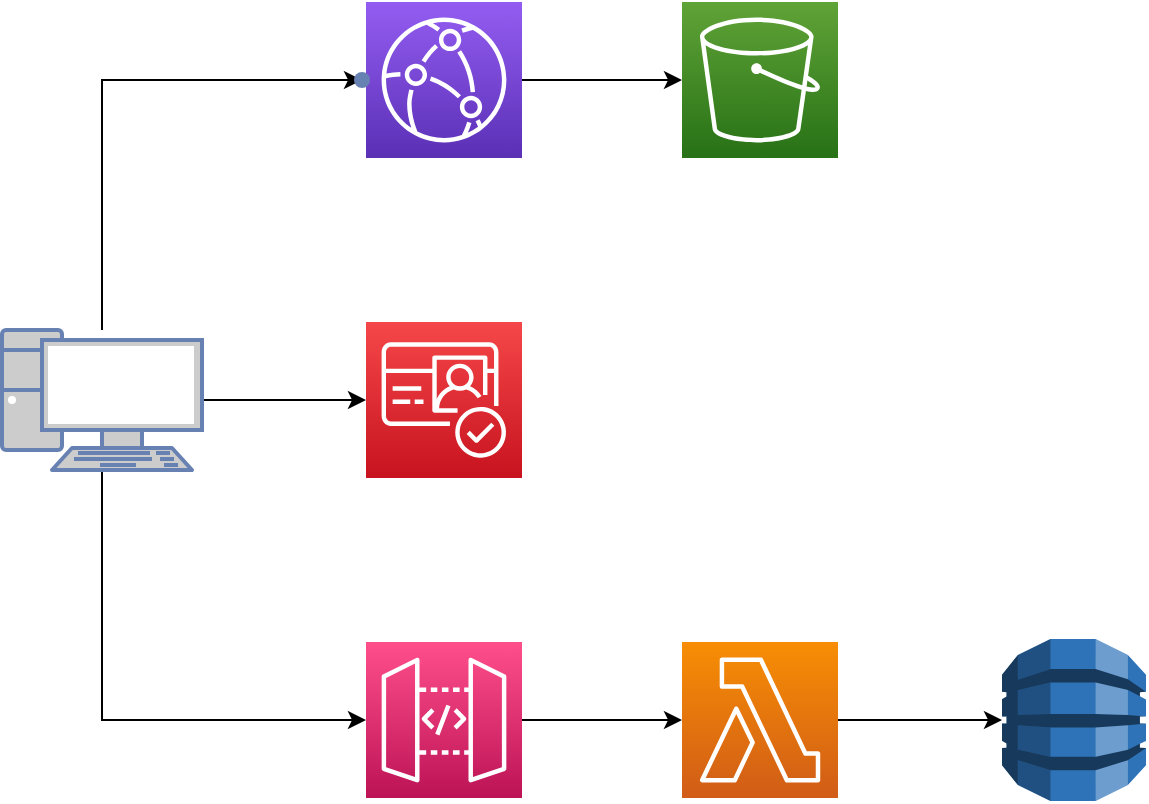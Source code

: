 <mxfile version="19.0.3" type="device"><diagram id="WI9T0HZ2pTsCkuznbFz-" name="Page-1"><mxGraphModel dx="1422" dy="857" grid="1" gridSize="10" guides="1" tooltips="1" connect="1" arrows="1" fold="1" page="1" pageScale="1" pageWidth="1169" pageHeight="827" math="0" shadow="0"><root><mxCell id="0"/><mxCell id="1" parent="0"/><mxCell id="grx4JVI-t5IVkdn1OLPy-4" value="" style="sketch=0;points=[[0,0,0],[0.25,0,0],[0.5,0,0],[0.75,0,0],[1,0,0],[0,1,0],[0.25,1,0],[0.5,1,0],[0.75,1,0],[1,1,0],[0,0.25,0],[0,0.5,0],[0,0.75,0],[1,0.25,0],[1,0.5,0],[1,0.75,0]];outlineConnect=0;fontColor=#232F3E;gradientColor=#60A337;gradientDirection=north;fillColor=#277116;strokeColor=#ffffff;dashed=0;verticalLabelPosition=bottom;verticalAlign=top;align=center;html=1;fontSize=12;fontStyle=0;aspect=fixed;shape=mxgraph.aws4.resourceIcon;resIcon=mxgraph.aws4.s3;" vertex="1" parent="1"><mxGeometry x="440" y="240" width="78" height="78" as="geometry"/></mxCell><mxCell id="grx4JVI-t5IVkdn1OLPy-19" value="" style="edgeStyle=orthogonalEdgeStyle;rounded=0;orthogonalLoop=1;jettySize=auto;html=1;" edge="1" parent="1" source="grx4JVI-t5IVkdn1OLPy-5" target="grx4JVI-t5IVkdn1OLPy-4"><mxGeometry relative="1" as="geometry"/></mxCell><mxCell id="grx4JVI-t5IVkdn1OLPy-5" value="" style="sketch=0;points=[[0,0,0],[0.25,0,0],[0.5,0,0],[0.75,0,0],[1,0,0],[0,1,0],[0.25,1,0],[0.5,1,0],[0.75,1,0],[1,1,0],[0,0.25,0],[0,0.5,0],[0,0.75,0],[1,0.25,0],[1,0.5,0],[1,0.75,0]];outlineConnect=0;fontColor=#232F3E;gradientColor=#945DF2;gradientDirection=north;fillColor=#5A30B5;strokeColor=#ffffff;dashed=0;verticalLabelPosition=bottom;verticalAlign=top;align=center;html=1;fontSize=12;fontStyle=0;aspect=fixed;shape=mxgraph.aws4.resourceIcon;resIcon=mxgraph.aws4.cloudfront;" vertex="1" parent="1"><mxGeometry x="282" y="240" width="78" height="78" as="geometry"/></mxCell><mxCell id="grx4JVI-t5IVkdn1OLPy-6" value="" style="sketch=0;points=[[0,0,0],[0.25,0,0],[0.5,0,0],[0.75,0,0],[1,0,0],[0,1,0],[0.25,1,0],[0.5,1,0],[0.75,1,0],[1,1,0],[0,0.25,0],[0,0.5,0],[0,0.75,0],[1,0.25,0],[1,0.5,0],[1,0.75,0]];outlineConnect=0;fontColor=#232F3E;gradientColor=#F54749;gradientDirection=north;fillColor=#C7131F;strokeColor=#ffffff;dashed=0;verticalLabelPosition=bottom;verticalAlign=top;align=center;html=1;fontSize=12;fontStyle=0;aspect=fixed;shape=mxgraph.aws4.resourceIcon;resIcon=mxgraph.aws4.cognito;" vertex="1" parent="1"><mxGeometry x="282" y="400" width="78" height="78" as="geometry"/></mxCell><mxCell id="grx4JVI-t5IVkdn1OLPy-18" value="" style="edgeStyle=orthogonalEdgeStyle;rounded=0;orthogonalLoop=1;jettySize=auto;html=1;" edge="1" parent="1" source="grx4JVI-t5IVkdn1OLPy-7" target="grx4JVI-t5IVkdn1OLPy-8"><mxGeometry relative="1" as="geometry"/></mxCell><mxCell id="grx4JVI-t5IVkdn1OLPy-7" value="" style="sketch=0;points=[[0,0,0],[0.25,0,0],[0.5,0,0],[0.75,0,0],[1,0,0],[0,1,0],[0.25,1,0],[0.5,1,0],[0.75,1,0],[1,1,0],[0,0.25,0],[0,0.5,0],[0,0.75,0],[1,0.25,0],[1,0.5,0],[1,0.75,0]];outlineConnect=0;fontColor=#232F3E;gradientColor=#FF4F8B;gradientDirection=north;fillColor=#BC1356;strokeColor=#ffffff;dashed=0;verticalLabelPosition=bottom;verticalAlign=top;align=center;html=1;fontSize=12;fontStyle=0;aspect=fixed;shape=mxgraph.aws4.resourceIcon;resIcon=mxgraph.aws4.api_gateway;" vertex="1" parent="1"><mxGeometry x="282" y="560" width="78" height="78" as="geometry"/></mxCell><mxCell id="grx4JVI-t5IVkdn1OLPy-20" value="" style="edgeStyle=orthogonalEdgeStyle;rounded=0;orthogonalLoop=1;jettySize=auto;html=1;" edge="1" parent="1" source="grx4JVI-t5IVkdn1OLPy-8" target="grx4JVI-t5IVkdn1OLPy-9"><mxGeometry relative="1" as="geometry"/></mxCell><mxCell id="grx4JVI-t5IVkdn1OLPy-8" value="" style="sketch=0;points=[[0,0,0],[0.25,0,0],[0.5,0,0],[0.75,0,0],[1,0,0],[0,1,0],[0.25,1,0],[0.5,1,0],[0.75,1,0],[1,1,0],[0,0.25,0],[0,0.5,0],[0,0.75,0],[1,0.25,0],[1,0.5,0],[1,0.75,0]];outlineConnect=0;fontColor=#232F3E;gradientColor=#F78E04;gradientDirection=north;fillColor=#D05C17;strokeColor=#ffffff;dashed=0;verticalLabelPosition=bottom;verticalAlign=top;align=center;html=1;fontSize=12;fontStyle=0;aspect=fixed;shape=mxgraph.aws4.resourceIcon;resIcon=mxgraph.aws4.lambda;" vertex="1" parent="1"><mxGeometry x="440" y="560" width="78" height="78" as="geometry"/></mxCell><mxCell id="grx4JVI-t5IVkdn1OLPy-9" value="" style="outlineConnect=0;dashed=0;verticalLabelPosition=bottom;verticalAlign=top;align=center;html=1;shape=mxgraph.aws3.dynamo_db;fillColor=#2E73B8;gradientColor=none;" vertex="1" parent="1"><mxGeometry x="600" y="558.5" width="72" height="81" as="geometry"/></mxCell><mxCell id="grx4JVI-t5IVkdn1OLPy-14" value="" style="edgeStyle=orthogonalEdgeStyle;rounded=0;orthogonalLoop=1;jettySize=auto;html=1;" edge="1" parent="1" source="grx4JVI-t5IVkdn1OLPy-12" target="grx4JVI-t5IVkdn1OLPy-13"><mxGeometry relative="1" as="geometry"><Array as="points"><mxPoint x="150" y="279"/></Array></mxGeometry></mxCell><mxCell id="grx4JVI-t5IVkdn1OLPy-15" value="" style="edgeStyle=orthogonalEdgeStyle;rounded=0;orthogonalLoop=1;jettySize=auto;html=1;" edge="1" parent="1" source="grx4JVI-t5IVkdn1OLPy-12" target="grx4JVI-t5IVkdn1OLPy-6"><mxGeometry relative="1" as="geometry"/></mxCell><mxCell id="grx4JVI-t5IVkdn1OLPy-17" value="" style="edgeStyle=orthogonalEdgeStyle;rounded=0;orthogonalLoop=1;jettySize=auto;html=1;entryX=0;entryY=0.5;entryDx=0;entryDy=0;entryPerimeter=0;" edge="1" parent="1" source="grx4JVI-t5IVkdn1OLPy-12" target="grx4JVI-t5IVkdn1OLPy-7"><mxGeometry relative="1" as="geometry"><mxPoint x="150" y="570" as="targetPoint"/><Array as="points"><mxPoint x="150" y="599"/></Array></mxGeometry></mxCell><mxCell id="grx4JVI-t5IVkdn1OLPy-12" value="" style="fontColor=#0066CC;verticalAlign=top;verticalLabelPosition=bottom;labelPosition=center;align=center;html=1;outlineConnect=0;fillColor=#CCCCCC;strokeColor=#6881B3;gradientColor=none;gradientDirection=north;strokeWidth=2;shape=mxgraph.networks.pc;" vertex="1" parent="1"><mxGeometry x="100" y="404" width="100" height="70" as="geometry"/></mxCell><mxCell id="grx4JVI-t5IVkdn1OLPy-13" value="" style="shape=waypoint;sketch=0;size=6;pointerEvents=1;points=[];fillColor=#CCCCCC;resizable=0;rotatable=0;perimeter=centerPerimeter;snapToPoint=1;verticalAlign=top;strokeColor=#6881B3;fontColor=#0066CC;gradientColor=none;gradientDirection=north;strokeWidth=2;" vertex="1" parent="1"><mxGeometry x="260" y="259" width="40" height="40" as="geometry"/></mxCell></root></mxGraphModel></diagram></mxfile>